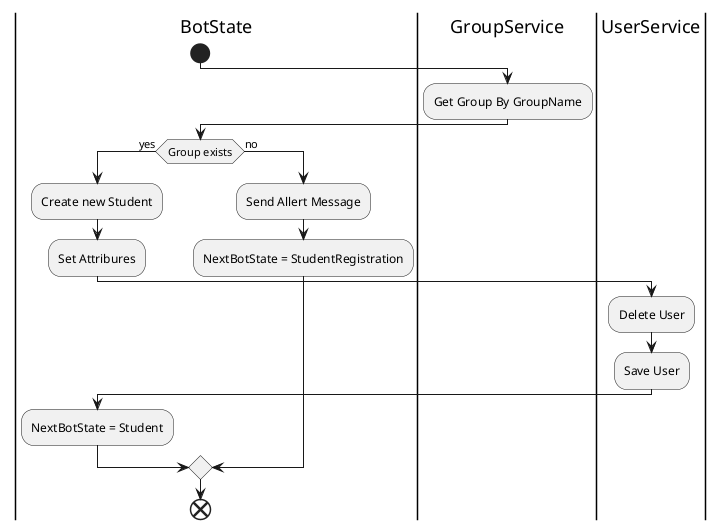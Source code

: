 @startuml
|BotState|
start;
|GroupService|
:Get Group By GroupName;
|BotState|
if (Group exists) then (yes)
:Create new Student;
:Set Attribures;
|UserService|
:Delete User;
:Save User;
|BotState|
:NextBotState = Student;
else (no)
:Send Allert Message;
:NextBotState = StudentRegistration;
endif;
end;
@enduml